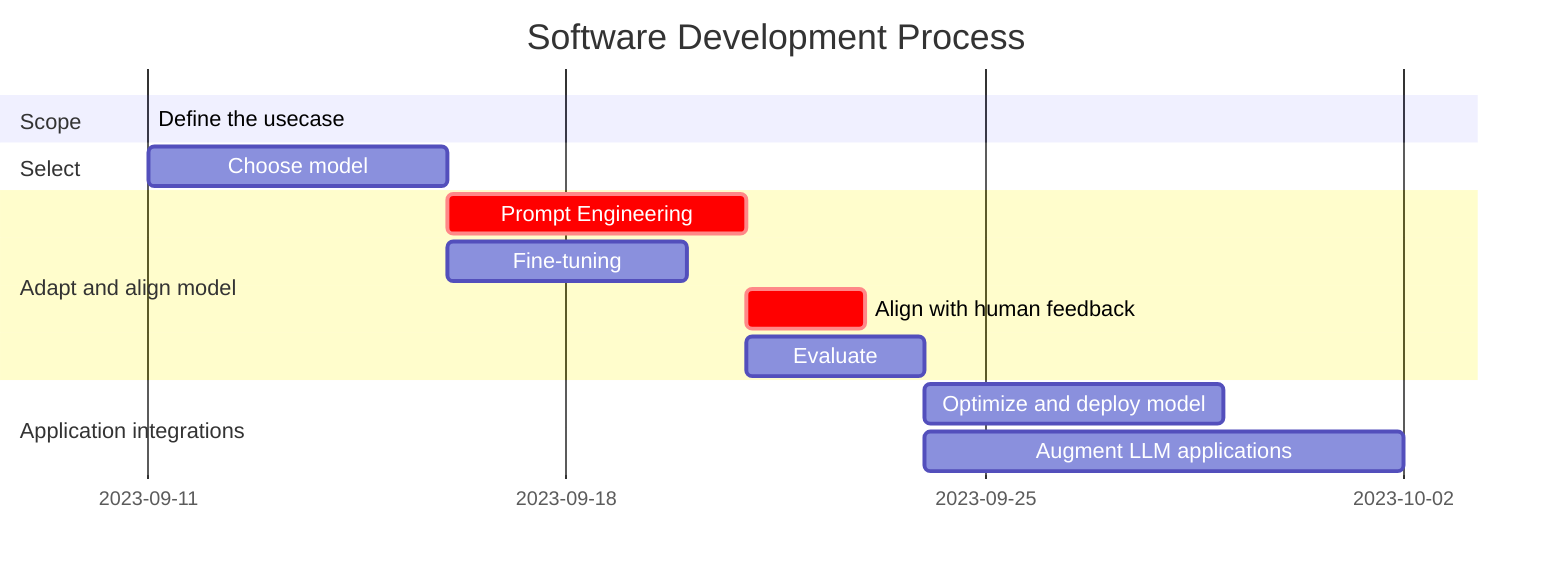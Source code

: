 gantt
    title Software Development Process
    dateFormat  YYYY-MM-DD
    tickInterval 1week
    weekday monday
    
    section Scope
    Define the usecase        :a1, 2023-09-11, 2
    
    section Select
    Choose model              :a3, after a1, 5d
    
    section Adapt and align model
    Prompt Engineering        :crit,a2,after a3, 5d
    Fine-tuning               :after a3, 4d
    Align with human feedback :crit,after a2, 2d
    Evaluate                  :a4, after a2, 3d
    
    section Application integrations
    Optimize and deploy model :after a4, 5d
    Augment LLM applications  :after a4, 8d